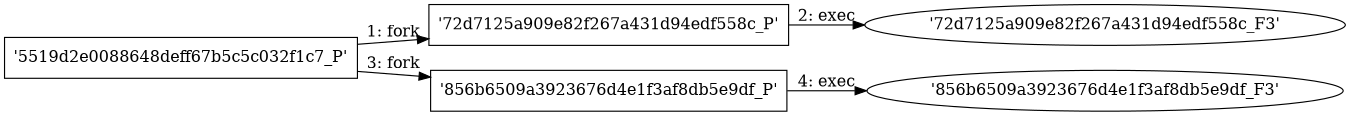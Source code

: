 digraph "D:\Learning\Paper\apt\基于CTI的攻击预警\Dataset\攻击图\ASGfromALLCTI\Compromised WordPress Blogs A Phisher's Paradise.dot" {
rankdir="LR"
size="9"
fixedsize="false"
splines="true"
nodesep=0.3
ranksep=0
fontsize=10
overlap="scalexy"
engine= "neato"
	"'5519d2e0088648deff67b5c5c032f1c7_P'" [node_type=Process shape=box]
	"'72d7125a909e82f267a431d94edf558c_P'" [node_type=Process shape=box]
	"'5519d2e0088648deff67b5c5c032f1c7_P'" -> "'72d7125a909e82f267a431d94edf558c_P'" [label="1: fork"]
	"'72d7125a909e82f267a431d94edf558c_P'" [node_type=Process shape=box]
	"'72d7125a909e82f267a431d94edf558c_F3'" [node_type=File shape=ellipse]
	"'72d7125a909e82f267a431d94edf558c_P'" -> "'72d7125a909e82f267a431d94edf558c_F3'" [label="2: exec"]
	"'5519d2e0088648deff67b5c5c032f1c7_P'" [node_type=Process shape=box]
	"'856b6509a3923676d4e1f3af8db5e9df_P'" [node_type=Process shape=box]
	"'5519d2e0088648deff67b5c5c032f1c7_P'" -> "'856b6509a3923676d4e1f3af8db5e9df_P'" [label="3: fork"]
	"'856b6509a3923676d4e1f3af8db5e9df_P'" [node_type=Process shape=box]
	"'856b6509a3923676d4e1f3af8db5e9df_F3'" [node_type=File shape=ellipse]
	"'856b6509a3923676d4e1f3af8db5e9df_P'" -> "'856b6509a3923676d4e1f3af8db5e9df_F3'" [label="4: exec"]
}
